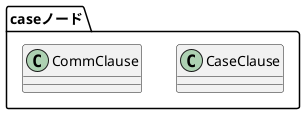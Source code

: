 @startuml
skinparam direction top to bottom

package "caseノード" as PCase {
  class CaseClause
  class CommClause
}
' PCase --> NodePkg // 依存関係ファイルで定義

@enduml 